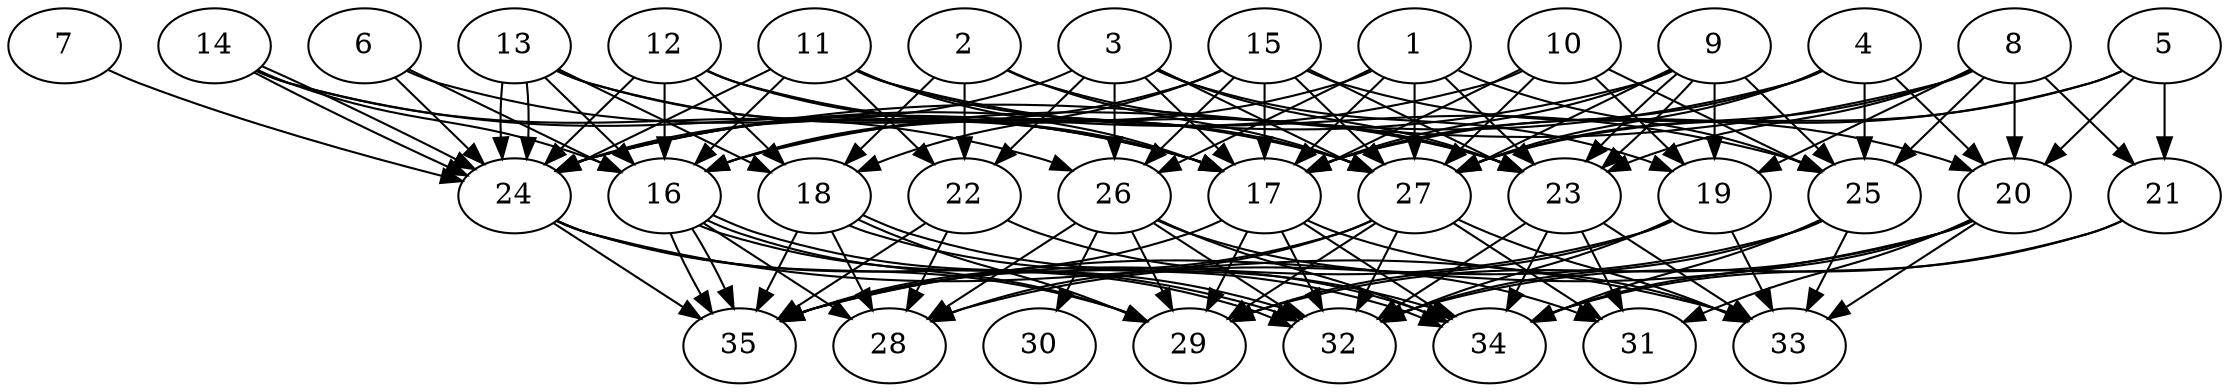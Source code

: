 // DAG automatically generated by daggen at Thu Oct  3 14:05:38 2019
// ./daggen --dot -n 35 --ccr 0.4 --fat 0.7 --regular 0.7 --density 0.9 --mindata 5242880 --maxdata 52428800 
digraph G {
  1 [size="84098560", alpha="0.10", expect_size="33639424"] 
  1 -> 16 [size ="33639424"]
  1 -> 17 [size ="33639424"]
  1 -> 23 [size ="33639424"]
  1 -> 25 [size ="33639424"]
  1 -> 26 [size ="33639424"]
  1 -> 27 [size ="33639424"]
  2 [size="25006080", alpha="0.03", expect_size="10002432"] 
  2 -> 18 [size ="10002432"]
  2 -> 22 [size ="10002432"]
  2 -> 23 [size ="10002432"]
  2 -> 27 [size ="10002432"]
  3 [size="35015680", alpha="0.06", expect_size="14006272"] 
  3 -> 17 [size ="14006272"]
  3 -> 19 [size ="14006272"]
  3 -> 22 [size ="14006272"]
  3 -> 23 [size ="14006272"]
  3 -> 24 [size ="14006272"]
  3 -> 26 [size ="14006272"]
  3 -> 27 [size ="14006272"]
  4 [size="77189120", alpha="0.14", expect_size="30875648"] 
  4 -> 16 [size ="30875648"]
  4 -> 17 [size ="30875648"]
  4 -> 20 [size ="30875648"]
  4 -> 25 [size ="30875648"]
  4 -> 27 [size ="30875648"]
  5 [size="123832320", alpha="0.01", expect_size="49532928"] 
  5 -> 17 [size ="49532928"]
  5 -> 20 [size ="49532928"]
  5 -> 21 [size ="49532928"]
  5 -> 27 [size ="49532928"]
  6 [size="112942080", alpha="0.15", expect_size="45176832"] 
  6 -> 16 [size ="45176832"]
  6 -> 17 [size ="45176832"]
  6 -> 24 [size ="45176832"]
  7 [size="37731840", alpha="0.15", expect_size="15092736"] 
  7 -> 24 [size ="15092736"]
  8 [size="25446400", alpha="0.08", expect_size="10178560"] 
  8 -> 19 [size ="10178560"]
  8 -> 20 [size ="10178560"]
  8 -> 21 [size ="10178560"]
  8 -> 23 [size ="10178560"]
  8 -> 24 [size ="10178560"]
  8 -> 25 [size ="10178560"]
  8 -> 27 [size ="10178560"]
  9 [size="69125120", alpha="0.10", expect_size="27650048"] 
  9 -> 17 [size ="27650048"]
  9 -> 19 [size ="27650048"]
  9 -> 23 [size ="27650048"]
  9 -> 23 [size ="27650048"]
  9 -> 24 [size ="27650048"]
  9 -> 25 [size ="27650048"]
  9 -> 27 [size ="27650048"]
  10 [size="113410560", alpha="0.01", expect_size="45364224"] 
  10 -> 17 [size ="45364224"]
  10 -> 19 [size ="45364224"]
  10 -> 24 [size ="45364224"]
  10 -> 25 [size ="45364224"]
  10 -> 27 [size ="45364224"]
  11 [size="50391040", alpha="0.20", expect_size="20156416"] 
  11 -> 16 [size ="20156416"]
  11 -> 17 [size ="20156416"]
  11 -> 22 [size ="20156416"]
  11 -> 24 [size ="20156416"]
  11 -> 25 [size ="20156416"]
  11 -> 27 [size ="20156416"]
  12 [size="111311360", alpha="0.01", expect_size="44524544"] 
  12 -> 16 [size ="44524544"]
  12 -> 17 [size ="44524544"]
  12 -> 18 [size ="44524544"]
  12 -> 23 [size ="44524544"]
  12 -> 24 [size ="44524544"]
  13 [size="130424320", alpha="0.09", expect_size="52169728"] 
  13 -> 16 [size ="52169728"]
  13 -> 17 [size ="52169728"]
  13 -> 18 [size ="52169728"]
  13 -> 24 [size ="52169728"]
  13 -> 24 [size ="52169728"]
  13 -> 27 [size ="52169728"]
  14 [size="49943040", alpha="0.05", expect_size="19977216"] 
  14 -> 16 [size ="19977216"]
  14 -> 17 [size ="19977216"]
  14 -> 24 [size ="19977216"]
  14 -> 24 [size ="19977216"]
  14 -> 26 [size ="19977216"]
  15 [size="130055680", alpha="0.10", expect_size="52022272"] 
  15 -> 16 [size ="52022272"]
  15 -> 17 [size ="52022272"]
  15 -> 18 [size ="52022272"]
  15 -> 20 [size ="52022272"]
  15 -> 23 [size ="52022272"]
  15 -> 26 [size ="52022272"]
  15 -> 27 [size ="52022272"]
  16 [size="16640000", alpha="0.07", expect_size="6656000"] 
  16 -> 28 [size ="6656000"]
  16 -> 29 [size ="6656000"]
  16 -> 32 [size ="6656000"]
  16 -> 32 [size ="6656000"]
  16 -> 35 [size ="6656000"]
  16 -> 35 [size ="6656000"]
  17 [size="107115520", alpha="0.02", expect_size="42846208"] 
  17 -> 29 [size ="42846208"]
  17 -> 32 [size ="42846208"]
  17 -> 33 [size ="42846208"]
  17 -> 34 [size ="42846208"]
  17 -> 35 [size ="42846208"]
  18 [size="75461120", alpha="0.11", expect_size="30184448"] 
  18 -> 28 [size ="30184448"]
  18 -> 29 [size ="30184448"]
  18 -> 34 [size ="30184448"]
  18 -> 34 [size ="30184448"]
  18 -> 35 [size ="30184448"]
  19 [size="125263360", alpha="0.16", expect_size="50105344"] 
  19 -> 29 [size ="50105344"]
  19 -> 32 [size ="50105344"]
  19 -> 33 [size ="50105344"]
  19 -> 35 [size ="50105344"]
  20 [size="63833600", alpha="0.01", expect_size="25533440"] 
  20 -> 29 [size ="25533440"]
  20 -> 31 [size ="25533440"]
  20 -> 33 [size ="25533440"]
  20 -> 34 [size ="25533440"]
  20 -> 35 [size ="25533440"]
  21 [size="68474880", alpha="0.17", expect_size="27389952"] 
  21 -> 32 [size ="27389952"]
  21 -> 34 [size ="27389952"]
  22 [size="67107840", alpha="0.15", expect_size="26843136"] 
  22 -> 28 [size ="26843136"]
  22 -> 34 [size ="26843136"]
  22 -> 35 [size ="26843136"]
  23 [size="74268160", alpha="0.18", expect_size="29707264"] 
  23 -> 31 [size ="29707264"]
  23 -> 32 [size ="29707264"]
  23 -> 33 [size ="29707264"]
  23 -> 34 [size ="29707264"]
  24 [size="127936000", alpha="0.11", expect_size="51174400"] 
  24 -> 29 [size ="51174400"]
  24 -> 32 [size ="51174400"]
  24 -> 33 [size ="51174400"]
  24 -> 35 [size ="51174400"]
  25 [size="36769280", alpha="0.02", expect_size="14707712"] 
  25 -> 28 [size ="14707712"]
  25 -> 32 [size ="14707712"]
  25 -> 33 [size ="14707712"]
  25 -> 34 [size ="14707712"]
  26 [size="95024640", alpha="0.11", expect_size="38009856"] 
  26 -> 28 [size ="38009856"]
  26 -> 29 [size ="38009856"]
  26 -> 30 [size ="38009856"]
  26 -> 31 [size ="38009856"]
  26 -> 32 [size ="38009856"]
  26 -> 34 [size ="38009856"]
  27 [size="20408320", alpha="0.04", expect_size="8163328"] 
  27 -> 28 [size ="8163328"]
  27 -> 29 [size ="8163328"]
  27 -> 31 [size ="8163328"]
  27 -> 32 [size ="8163328"]
  27 -> 33 [size ="8163328"]
  27 -> 35 [size ="8163328"]
  28 [size="31262720", alpha="0.19", expect_size="12505088"] 
  29 [size="94423040", alpha="0.03", expect_size="37769216"] 
  30 [size="71900160", alpha="0.05", expect_size="28760064"] 
  31 [size="75130880", alpha="0.13", expect_size="30052352"] 
  32 [size="57144320", alpha="0.17", expect_size="22857728"] 
  33 [size="29839360", alpha="0.01", expect_size="11935744"] 
  34 [size="15127040", alpha="0.12", expect_size="6050816"] 
  35 [size="77091840", alpha="0.02", expect_size="30836736"] 
}
